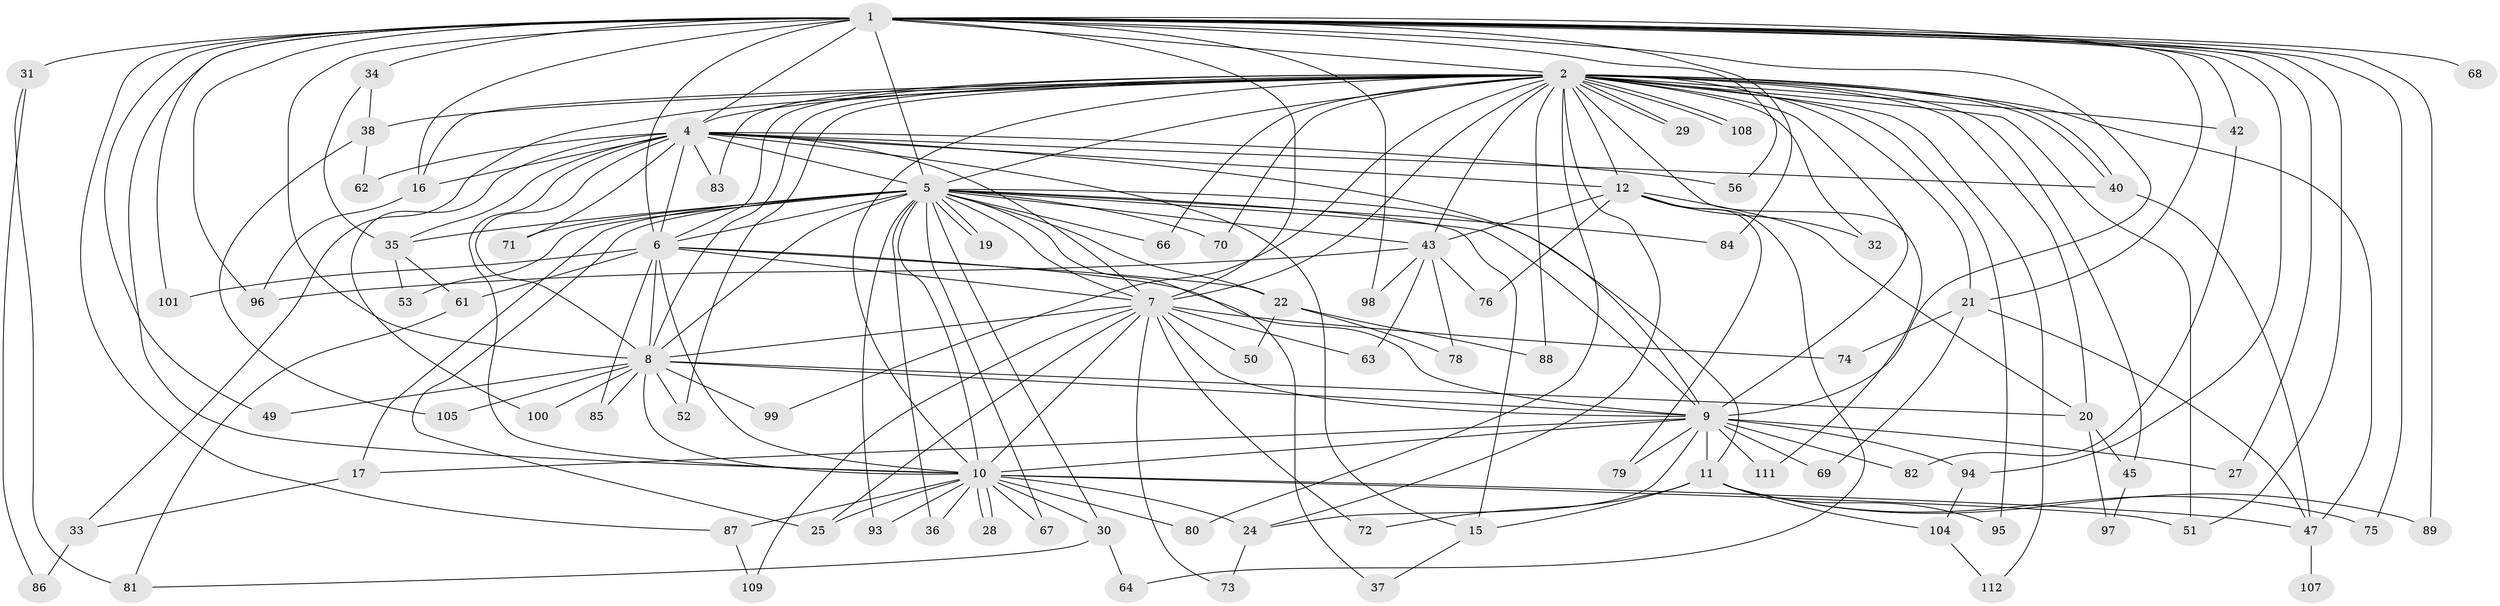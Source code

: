 // Generated by graph-tools (version 1.1) at 2025/51/02/27/25 19:51:53]
// undirected, 86 vertices, 199 edges
graph export_dot {
graph [start="1"]
  node [color=gray90,style=filled];
  1 [super="+3"];
  2 [super="+18"];
  4 [super="+59"];
  5 [super="+14"];
  6 [super="+13"];
  7 [super="+41"];
  8 [super="+23"];
  9 [super="+60"];
  10 [super="+48"];
  11 [super="+46"];
  12 [super="+44"];
  15 [super="+26"];
  16 [super="+91"];
  17;
  19;
  20 [super="+90"];
  21 [super="+54"];
  22;
  24 [super="+55"];
  25;
  27;
  28;
  29;
  30 [super="+102"];
  31 [super="+65"];
  32;
  33;
  34 [super="+77"];
  35 [super="+39"];
  36;
  37;
  38;
  40 [super="+92"];
  42;
  43 [super="+57"];
  45;
  47 [super="+103"];
  49;
  50;
  51 [super="+58"];
  52;
  53;
  56;
  61;
  62 [super="+110"];
  63;
  64;
  66;
  67;
  68;
  69;
  70;
  71;
  72;
  73;
  74;
  75;
  76;
  78;
  79;
  80;
  81;
  82;
  83;
  84;
  85;
  86;
  87;
  88;
  89;
  93;
  94;
  95;
  96 [super="+106"];
  97;
  98;
  99;
  100;
  101;
  104;
  105;
  107;
  108;
  109;
  111;
  112;
  1 -- 2 [weight=2];
  1 -- 4 [weight=2];
  1 -- 5 [weight=2];
  1 -- 6 [weight=2];
  1 -- 7 [weight=2];
  1 -- 8 [weight=3];
  1 -- 9 [weight=2];
  1 -- 10 [weight=2];
  1 -- 16;
  1 -- 27;
  1 -- 31 [weight=3];
  1 -- 34 [weight=3];
  1 -- 42;
  1 -- 49;
  1 -- 68 [weight=2];
  1 -- 75;
  1 -- 84;
  1 -- 94;
  1 -- 98;
  1 -- 21;
  1 -- 87;
  1 -- 89;
  1 -- 101;
  1 -- 56;
  1 -- 96;
  1 -- 51;
  2 -- 4;
  2 -- 5 [weight=2];
  2 -- 6;
  2 -- 7;
  2 -- 8;
  2 -- 9;
  2 -- 10;
  2 -- 12 [weight=2];
  2 -- 16;
  2 -- 20;
  2 -- 29;
  2 -- 29;
  2 -- 32;
  2 -- 33;
  2 -- 38;
  2 -- 40;
  2 -- 40;
  2 -- 45;
  2 -- 51;
  2 -- 52;
  2 -- 66;
  2 -- 70;
  2 -- 80;
  2 -- 83;
  2 -- 88;
  2 -- 95;
  2 -- 108;
  2 -- 108;
  2 -- 111;
  2 -- 112;
  2 -- 99;
  2 -- 42;
  2 -- 43;
  2 -- 21;
  2 -- 47;
  2 -- 24;
  4 -- 5;
  4 -- 6;
  4 -- 7;
  4 -- 8;
  4 -- 9;
  4 -- 10 [weight=2];
  4 -- 12;
  4 -- 35;
  4 -- 56;
  4 -- 62 [weight=2];
  4 -- 71;
  4 -- 83;
  4 -- 100;
  4 -- 15;
  4 -- 16;
  4 -- 40;
  5 -- 6 [weight=2];
  5 -- 7;
  5 -- 8;
  5 -- 9;
  5 -- 10;
  5 -- 11;
  5 -- 17;
  5 -- 19;
  5 -- 19;
  5 -- 22;
  5 -- 25;
  5 -- 30;
  5 -- 37;
  5 -- 43;
  5 -- 53;
  5 -- 66;
  5 -- 70;
  5 -- 84;
  5 -- 93;
  5 -- 35;
  5 -- 67;
  5 -- 36;
  5 -- 71;
  5 -- 15;
  6 -- 7;
  6 -- 8 [weight=2];
  6 -- 9;
  6 -- 10;
  6 -- 22;
  6 -- 61;
  6 -- 85;
  6 -- 101;
  7 -- 8;
  7 -- 9;
  7 -- 10;
  7 -- 50;
  7 -- 63;
  7 -- 72;
  7 -- 73;
  7 -- 74;
  7 -- 109;
  7 -- 25;
  8 -- 9;
  8 -- 10;
  8 -- 20;
  8 -- 85;
  8 -- 99;
  8 -- 105;
  8 -- 49;
  8 -- 100;
  8 -- 52;
  9 -- 10;
  9 -- 11 [weight=3];
  9 -- 17;
  9 -- 24;
  9 -- 27;
  9 -- 69;
  9 -- 79;
  9 -- 94;
  9 -- 111;
  9 -- 82;
  10 -- 24;
  10 -- 25;
  10 -- 28;
  10 -- 28;
  10 -- 30;
  10 -- 36;
  10 -- 47;
  10 -- 51;
  10 -- 67;
  10 -- 80;
  10 -- 87;
  10 -- 93;
  11 -- 15;
  11 -- 72;
  11 -- 75;
  11 -- 89;
  11 -- 104;
  11 -- 95;
  12 -- 32;
  12 -- 64;
  12 -- 76;
  12 -- 79;
  12 -- 20;
  12 -- 43;
  15 -- 37;
  16 -- 96;
  17 -- 33;
  20 -- 45;
  20 -- 97;
  21 -- 74;
  21 -- 69;
  21 -- 47;
  22 -- 50;
  22 -- 78;
  22 -- 88;
  24 -- 73;
  30 -- 64;
  30 -- 81;
  31 -- 81;
  31 -- 86;
  33 -- 86;
  34 -- 35;
  34 -- 38;
  35 -- 53;
  35 -- 61;
  38 -- 62;
  38 -- 105;
  40 -- 47;
  42 -- 82;
  43 -- 63;
  43 -- 78;
  43 -- 96;
  43 -- 98;
  43 -- 76;
  45 -- 97;
  47 -- 107 [weight=2];
  61 -- 81;
  87 -- 109;
  94 -- 104;
  104 -- 112;
}
